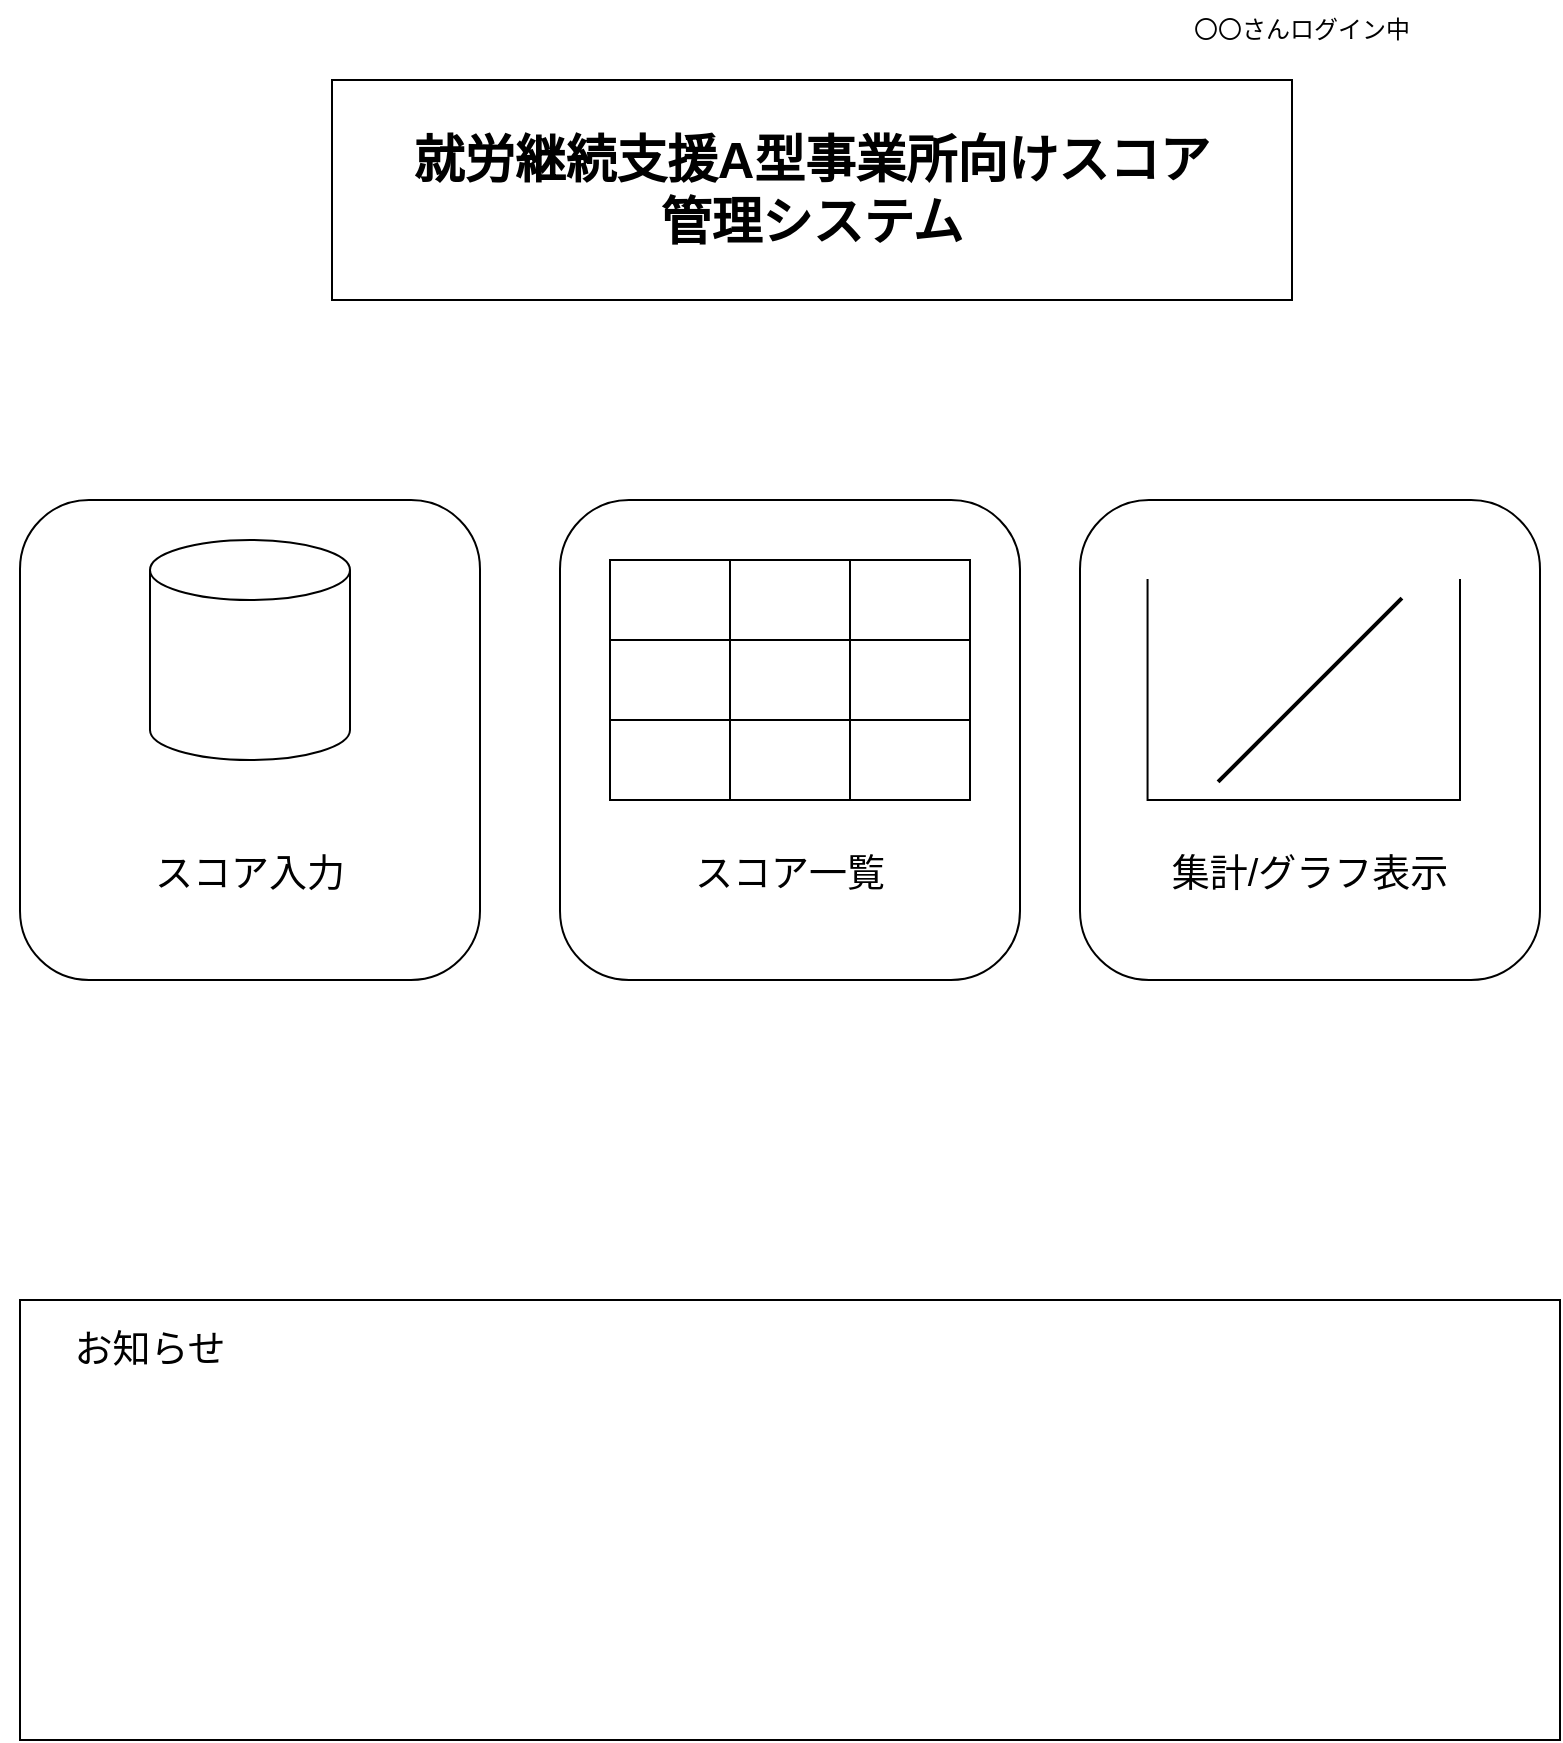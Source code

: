 <mxfile>
    <diagram id="jK51OveZpAhhaSkVXLRV" name="ページ1">
        <mxGraphModel dx="1066" dy="614" grid="1" gridSize="10" guides="1" tooltips="1" connect="1" arrows="1" fold="1" page="1" pageScale="1" pageWidth="827" pageHeight="1169" math="0" shadow="0">
            <root>
                <mxCell id="0"/>
                <mxCell id="1" parent="0"/>
                <mxCell id="2" value="" style="group" parent="1" vertex="1" connectable="0">
                    <mxGeometry x="190" y="100" width="480" height="110" as="geometry"/>
                </mxCell>
                <mxCell id="3" value="" style="rounded=0;whiteSpace=wrap;html=1;" parent="2" vertex="1">
                    <mxGeometry width="480" height="110" as="geometry"/>
                </mxCell>
                <mxCell id="4" value="&lt;span id=&quot;docs-internal-guid-5d944579-7fff-8bed-4f9c-a0fe6fe24ad6&quot;&gt;&lt;span style=&quot;font-size: 19pt; font-family: Arial, sans-serif; color: rgb(0, 0, 0); background-color: transparent; font-weight: 700; font-variant-numeric: normal; font-variant-east-asian: normal; font-variant-alternates: normal; font-variant-position: normal; font-variant-emoji: normal; vertical-align: baseline; white-space-collapse: preserve;&quot;&gt;就労継続支援A型事業所向けスコア管理システム&lt;/span&gt;&lt;/span&gt;" style="text;html=1;align=center;verticalAlign=middle;whiteSpace=wrap;rounded=0;" parent="2" vertex="1">
                    <mxGeometry x="30" y="40" width="420" height="30" as="geometry"/>
                </mxCell>
                <mxCell id="5" value="〇〇さんログイン中" style="text;html=1;align=center;verticalAlign=middle;whiteSpace=wrap;rounded=0;" parent="1" vertex="1">
                    <mxGeometry x="610" y="60" width="130" height="30" as="geometry"/>
                </mxCell>
                <mxCell id="51" value="" style="group" vertex="1" connectable="0" parent="1">
                    <mxGeometry x="24" y="710" width="780" height="220" as="geometry"/>
                </mxCell>
                <mxCell id="49" value="" style="rounded=0;whiteSpace=wrap;html=1;" parent="51" vertex="1">
                    <mxGeometry x="10" width="770" height="220" as="geometry"/>
                </mxCell>
                <mxCell id="50" value="お知らせ" style="text;html=1;align=center;verticalAlign=middle;whiteSpace=wrap;rounded=0;fontSize=19;" parent="51" vertex="1">
                    <mxGeometry y="10" width="150" height="30" as="geometry"/>
                </mxCell>
                <mxCell id="52" value="" style="group" vertex="1" connectable="0" parent="1">
                    <mxGeometry x="34" y="310" width="760" height="240" as="geometry"/>
                </mxCell>
                <mxCell id="9" value="" style="group" parent="52" vertex="1" connectable="0">
                    <mxGeometry width="230" height="240" as="geometry"/>
                </mxCell>
                <mxCell id="10" value="" style="rounded=1;whiteSpace=wrap;html=1;container=0;" parent="9" vertex="1">
                    <mxGeometry width="230.0" height="240.0" as="geometry"/>
                </mxCell>
                <mxCell id="11" value="スコア入力" style="text;html=1;align=center;verticalAlign=middle;whiteSpace=wrap;rounded=0;fontSize=19;container=0;" parent="9" vertex="1">
                    <mxGeometry x="33.781" y="155.294" width="162.438" height="63.529" as="geometry"/>
                </mxCell>
                <mxCell id="13" value="" style="shape=cylinder3;whiteSpace=wrap;html=1;boundedLbl=1;backgroundOutline=1;size=15;" parent="9" vertex="1">
                    <mxGeometry x="65" y="20" width="100" height="110" as="geometry"/>
                </mxCell>
                <mxCell id="17" value="" style="group" parent="52" vertex="1" connectable="0">
                    <mxGeometry x="270" width="230" height="240" as="geometry"/>
                </mxCell>
                <mxCell id="18" value="" style="rounded=1;whiteSpace=wrap;html=1;container=0;" parent="17" vertex="1">
                    <mxGeometry width="230.0" height="240.0" as="geometry"/>
                </mxCell>
                <mxCell id="19" value="スコア一覧" style="text;html=1;align=center;verticalAlign=middle;whiteSpace=wrap;rounded=0;fontSize=19;container=0;" parent="17" vertex="1">
                    <mxGeometry x="33.781" y="155.294" width="162.438" height="63.529" as="geometry"/>
                </mxCell>
                <mxCell id="23" value="" style="shape=table;startSize=0;container=1;collapsible=0;childLayout=tableLayout;fontSize=16;" parent="17" vertex="1">
                    <mxGeometry x="25" y="30" width="180" height="120" as="geometry"/>
                </mxCell>
                <mxCell id="24" value="" style="shape=tableRow;horizontal=0;startSize=0;swimlaneHead=0;swimlaneBody=0;strokeColor=inherit;top=0;left=0;bottom=0;right=0;collapsible=0;dropTarget=0;fillColor=none;points=[[0,0.5],[1,0.5]];portConstraint=eastwest;fontSize=16;" parent="23" vertex="1">
                    <mxGeometry width="180" height="40" as="geometry"/>
                </mxCell>
                <mxCell id="25" value="" style="shape=partialRectangle;html=1;whiteSpace=wrap;connectable=0;strokeColor=inherit;overflow=hidden;fillColor=none;top=0;left=0;bottom=0;right=0;pointerEvents=1;fontSize=16;" parent="24" vertex="1">
                    <mxGeometry width="60" height="40" as="geometry">
                        <mxRectangle width="60" height="40" as="alternateBounds"/>
                    </mxGeometry>
                </mxCell>
                <mxCell id="26" value="" style="shape=partialRectangle;html=1;whiteSpace=wrap;connectable=0;strokeColor=inherit;overflow=hidden;fillColor=none;top=0;left=0;bottom=0;right=0;pointerEvents=1;fontSize=16;" parent="24" vertex="1">
                    <mxGeometry x="60" width="60" height="40" as="geometry">
                        <mxRectangle width="60" height="40" as="alternateBounds"/>
                    </mxGeometry>
                </mxCell>
                <mxCell id="27" value="" style="shape=partialRectangle;html=1;whiteSpace=wrap;connectable=0;strokeColor=inherit;overflow=hidden;fillColor=none;top=0;left=0;bottom=0;right=0;pointerEvents=1;fontSize=16;" parent="24" vertex="1">
                    <mxGeometry x="120" width="60" height="40" as="geometry">
                        <mxRectangle width="60" height="40" as="alternateBounds"/>
                    </mxGeometry>
                </mxCell>
                <mxCell id="28" value="" style="shape=tableRow;horizontal=0;startSize=0;swimlaneHead=0;swimlaneBody=0;strokeColor=inherit;top=0;left=0;bottom=0;right=0;collapsible=0;dropTarget=0;fillColor=none;points=[[0,0.5],[1,0.5]];portConstraint=eastwest;fontSize=16;" parent="23" vertex="1">
                    <mxGeometry y="40" width="180" height="40" as="geometry"/>
                </mxCell>
                <mxCell id="29" value="" style="shape=partialRectangle;html=1;whiteSpace=wrap;connectable=0;strokeColor=inherit;overflow=hidden;fillColor=none;top=0;left=0;bottom=0;right=0;pointerEvents=1;fontSize=16;" parent="28" vertex="1">
                    <mxGeometry width="60" height="40" as="geometry">
                        <mxRectangle width="60" height="40" as="alternateBounds"/>
                    </mxGeometry>
                </mxCell>
                <mxCell id="30" value="" style="shape=partialRectangle;html=1;whiteSpace=wrap;connectable=0;strokeColor=inherit;overflow=hidden;fillColor=none;top=0;left=0;bottom=0;right=0;pointerEvents=1;fontSize=16;" parent="28" vertex="1">
                    <mxGeometry x="60" width="60" height="40" as="geometry">
                        <mxRectangle width="60" height="40" as="alternateBounds"/>
                    </mxGeometry>
                </mxCell>
                <mxCell id="31" value="" style="shape=partialRectangle;html=1;whiteSpace=wrap;connectable=0;strokeColor=inherit;overflow=hidden;fillColor=none;top=0;left=0;bottom=0;right=0;pointerEvents=1;fontSize=16;" parent="28" vertex="1">
                    <mxGeometry x="120" width="60" height="40" as="geometry">
                        <mxRectangle width="60" height="40" as="alternateBounds"/>
                    </mxGeometry>
                </mxCell>
                <mxCell id="32" value="" style="shape=tableRow;horizontal=0;startSize=0;swimlaneHead=0;swimlaneBody=0;strokeColor=inherit;top=0;left=0;bottom=0;right=0;collapsible=0;dropTarget=0;fillColor=none;points=[[0,0.5],[1,0.5]];portConstraint=eastwest;fontSize=16;" parent="23" vertex="1">
                    <mxGeometry y="80" width="180" height="40" as="geometry"/>
                </mxCell>
                <mxCell id="33" value="" style="shape=partialRectangle;html=1;whiteSpace=wrap;connectable=0;strokeColor=inherit;overflow=hidden;fillColor=none;top=0;left=0;bottom=0;right=0;pointerEvents=1;fontSize=16;" parent="32" vertex="1">
                    <mxGeometry width="60" height="40" as="geometry">
                        <mxRectangle width="60" height="40" as="alternateBounds"/>
                    </mxGeometry>
                </mxCell>
                <mxCell id="34" value="" style="shape=partialRectangle;html=1;whiteSpace=wrap;connectable=0;strokeColor=inherit;overflow=hidden;fillColor=none;top=0;left=0;bottom=0;right=0;pointerEvents=1;fontSize=16;" parent="32" vertex="1">
                    <mxGeometry x="60" width="60" height="40" as="geometry">
                        <mxRectangle width="60" height="40" as="alternateBounds"/>
                    </mxGeometry>
                </mxCell>
                <mxCell id="35" value="" style="shape=partialRectangle;html=1;whiteSpace=wrap;connectable=0;strokeColor=inherit;overflow=hidden;fillColor=none;top=0;left=0;bottom=0;right=0;pointerEvents=1;fontSize=16;" parent="32" vertex="1">
                    <mxGeometry x="120" width="60" height="40" as="geometry">
                        <mxRectangle width="60" height="40" as="alternateBounds"/>
                    </mxGeometry>
                </mxCell>
                <mxCell id="20" value="" style="group" parent="52" vertex="1" connectable="0">
                    <mxGeometry x="530" width="230" height="240" as="geometry"/>
                </mxCell>
                <mxCell id="21" value="" style="rounded=1;whiteSpace=wrap;html=1;container=0;" parent="20" vertex="1">
                    <mxGeometry width="230.0" height="240.0" as="geometry"/>
                </mxCell>
                <mxCell id="22" value="集計/グラフ表示" style="text;html=1;align=center;verticalAlign=middle;whiteSpace=wrap;rounded=0;fontSize=19;container=0;" parent="20" vertex="1">
                    <mxGeometry x="33.781" y="155.294" width="162.438" height="63.529" as="geometry"/>
                </mxCell>
                <mxCell id="36" value="" style="shape=partialRectangle;whiteSpace=wrap;html=1;bottom=1;right=1;left=1;top=0;fillColor=none;routingCenterX=-0.5;" parent="20" vertex="1">
                    <mxGeometry x="33.78" y="40" width="156.22" height="110" as="geometry"/>
                </mxCell>
                <mxCell id="37" value="" style="line;strokeWidth=2;direction=south;html=1;rotation=45;" parent="20" vertex="1">
                    <mxGeometry x="110" y="30" width="10" height="130" as="geometry"/>
                </mxCell>
            </root>
        </mxGraphModel>
    </diagram>
</mxfile>